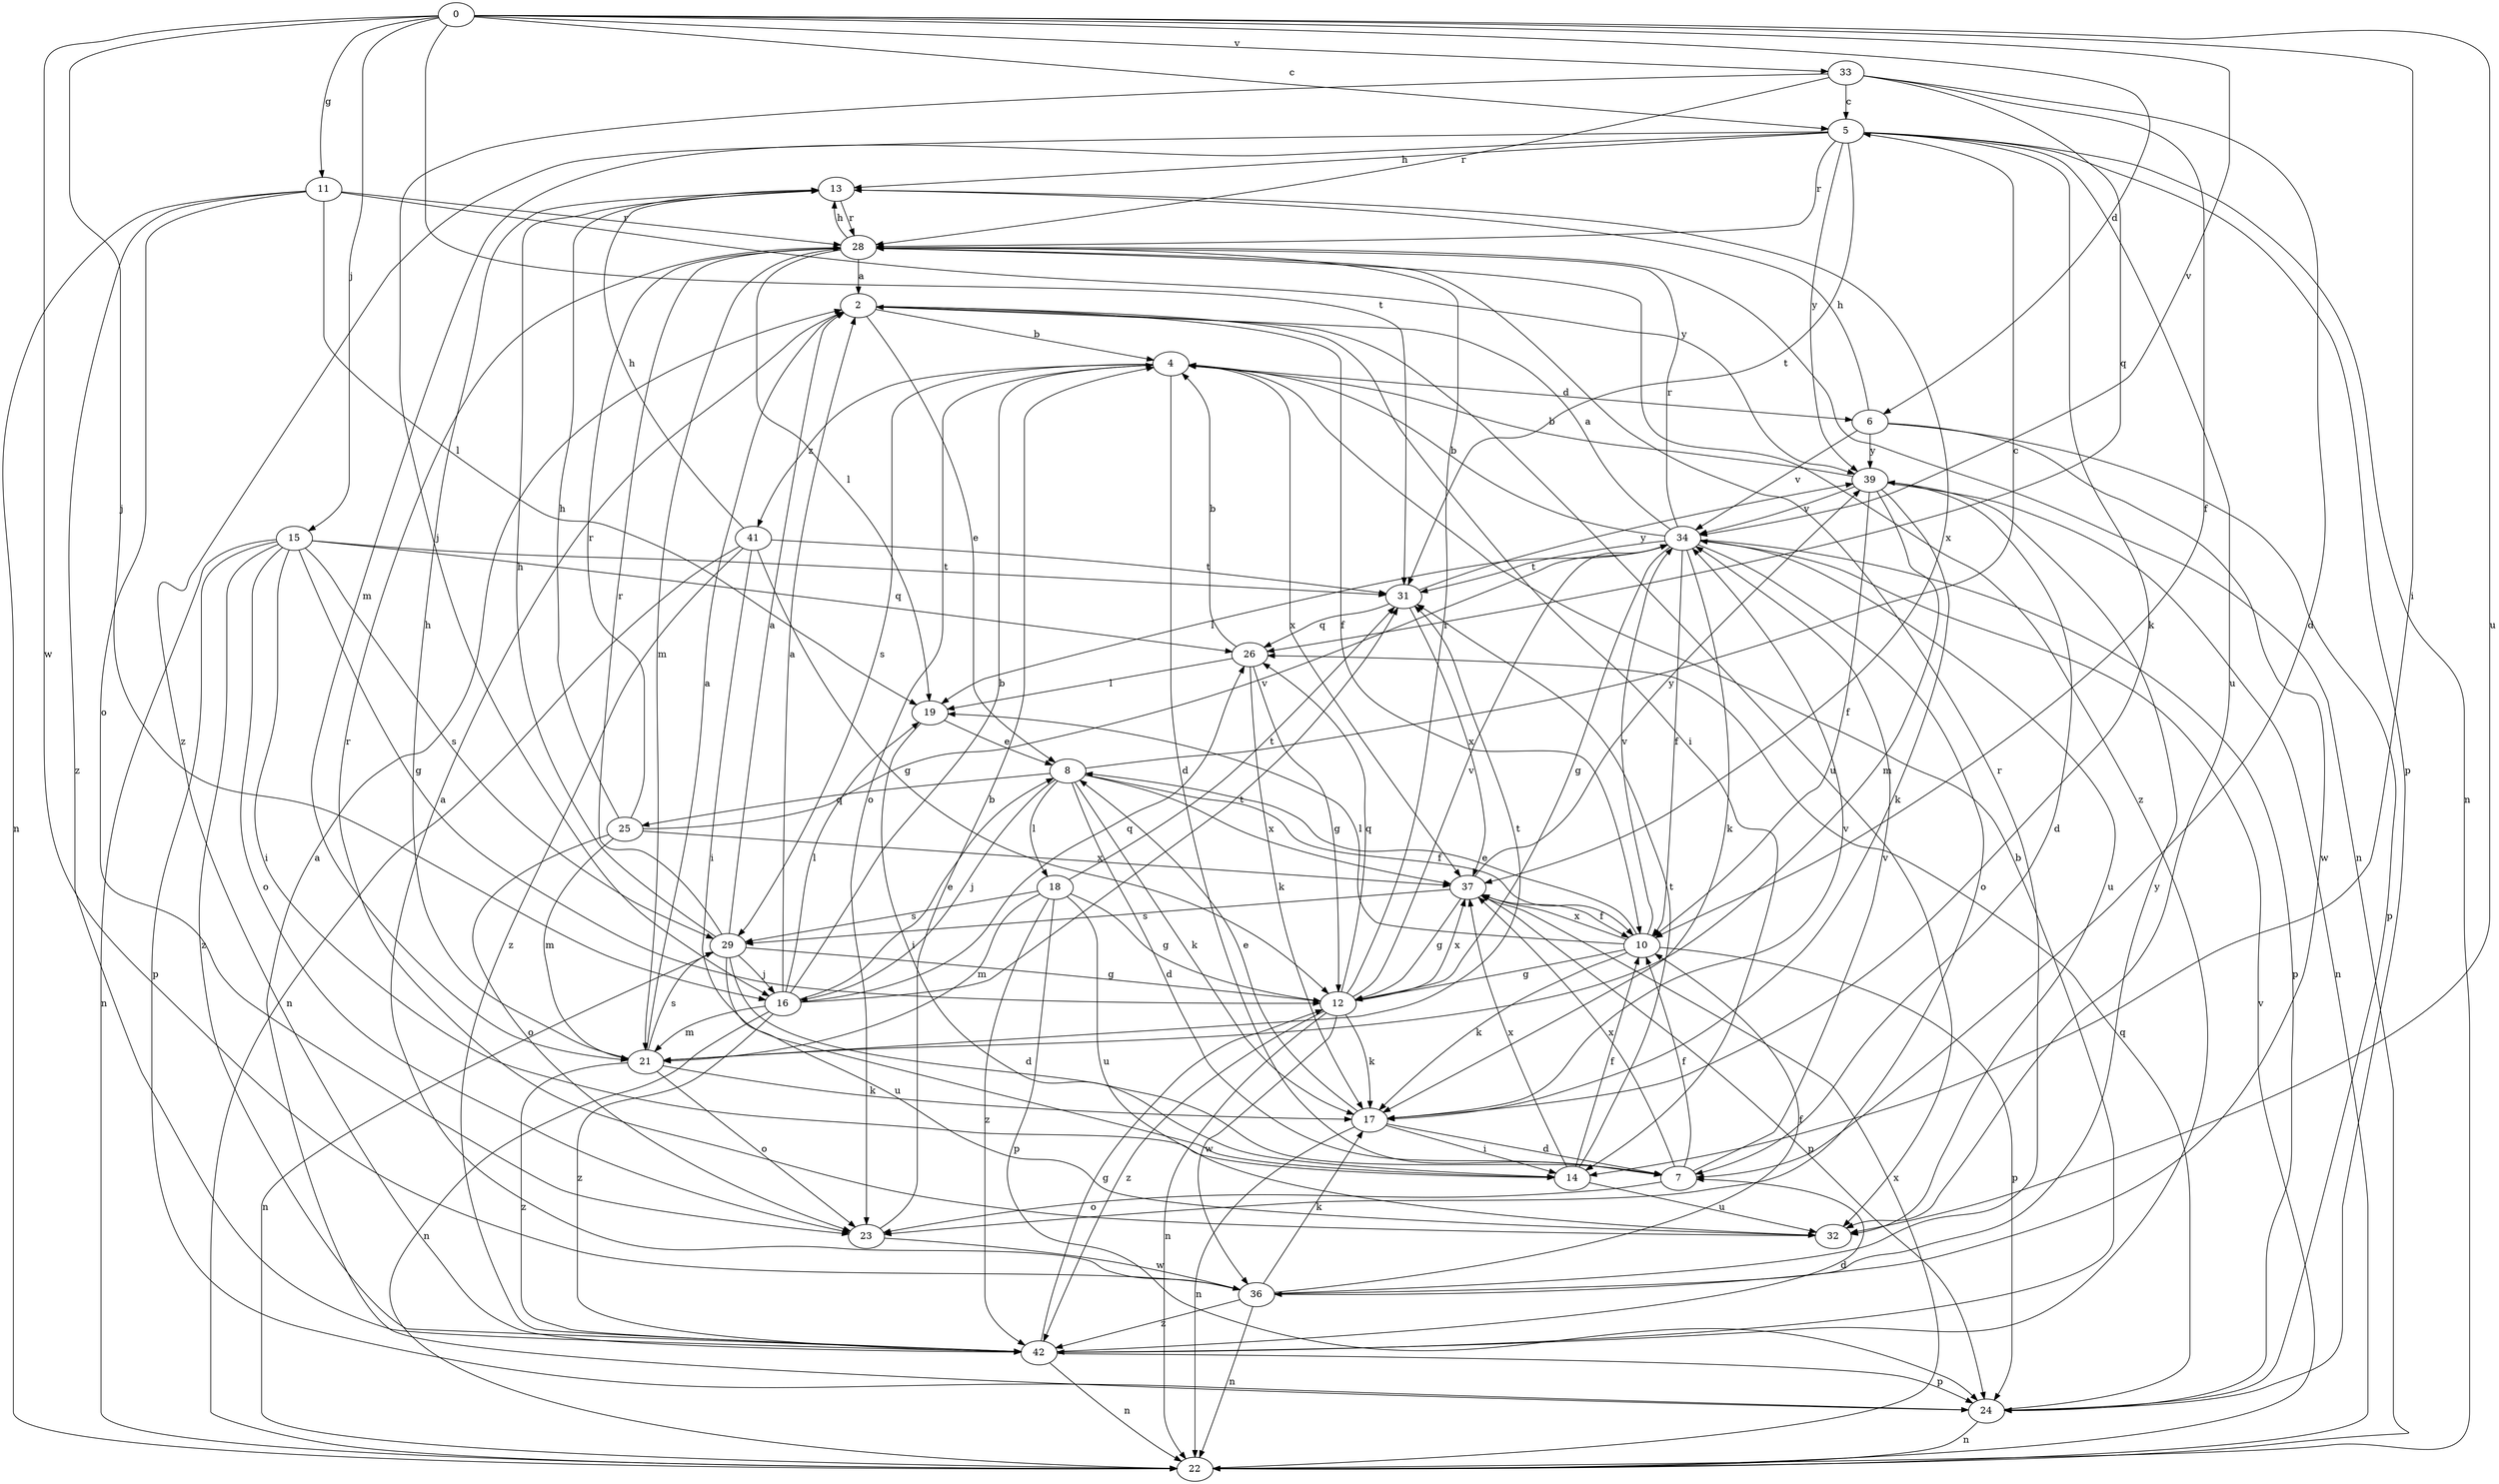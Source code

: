 strict digraph  {
0;
2;
4;
5;
6;
7;
8;
10;
11;
12;
13;
14;
15;
16;
17;
18;
19;
21;
22;
23;
24;
25;
26;
28;
29;
31;
32;
33;
34;
36;
37;
39;
41;
42;
0 -> 5  [label=c];
0 -> 6  [label=d];
0 -> 11  [label=g];
0 -> 14  [label=i];
0 -> 15  [label=j];
0 -> 16  [label=j];
0 -> 31  [label=t];
0 -> 32  [label=u];
0 -> 33  [label=v];
0 -> 34  [label=v];
0 -> 36  [label=w];
2 -> 4  [label=b];
2 -> 8  [label=e];
2 -> 10  [label=f];
2 -> 14  [label=i];
2 -> 32  [label=u];
4 -> 6  [label=d];
4 -> 7  [label=d];
4 -> 23  [label=o];
4 -> 29  [label=s];
4 -> 37  [label=x];
4 -> 41  [label=z];
5 -> 13  [label=h];
5 -> 17  [label=k];
5 -> 21  [label=m];
5 -> 22  [label=n];
5 -> 24  [label=p];
5 -> 28  [label=r];
5 -> 31  [label=t];
5 -> 32  [label=u];
5 -> 39  [label=y];
5 -> 42  [label=z];
6 -> 13  [label=h];
6 -> 24  [label=p];
6 -> 34  [label=v];
6 -> 36  [label=w];
6 -> 39  [label=y];
7 -> 10  [label=f];
7 -> 23  [label=o];
7 -> 34  [label=v];
7 -> 37  [label=x];
8 -> 5  [label=c];
8 -> 7  [label=d];
8 -> 10  [label=f];
8 -> 16  [label=j];
8 -> 17  [label=k];
8 -> 18  [label=l];
8 -> 25  [label=q];
8 -> 37  [label=x];
10 -> 8  [label=e];
10 -> 12  [label=g];
10 -> 17  [label=k];
10 -> 19  [label=l];
10 -> 24  [label=p];
10 -> 34  [label=v];
10 -> 37  [label=x];
11 -> 19  [label=l];
11 -> 22  [label=n];
11 -> 23  [label=o];
11 -> 28  [label=r];
11 -> 39  [label=y];
11 -> 42  [label=z];
12 -> 17  [label=k];
12 -> 22  [label=n];
12 -> 26  [label=q];
12 -> 28  [label=r];
12 -> 34  [label=v];
12 -> 36  [label=w];
12 -> 37  [label=x];
12 -> 42  [label=z];
13 -> 28  [label=r];
13 -> 37  [label=x];
14 -> 10  [label=f];
14 -> 31  [label=t];
14 -> 32  [label=u];
14 -> 37  [label=x];
15 -> 12  [label=g];
15 -> 14  [label=i];
15 -> 22  [label=n];
15 -> 23  [label=o];
15 -> 24  [label=p];
15 -> 26  [label=q];
15 -> 29  [label=s];
15 -> 31  [label=t];
15 -> 42  [label=z];
16 -> 2  [label=a];
16 -> 4  [label=b];
16 -> 8  [label=e];
16 -> 19  [label=l];
16 -> 21  [label=m];
16 -> 22  [label=n];
16 -> 26  [label=q];
16 -> 31  [label=t];
16 -> 42  [label=z];
17 -> 7  [label=d];
17 -> 8  [label=e];
17 -> 14  [label=i];
17 -> 22  [label=n];
17 -> 34  [label=v];
18 -> 12  [label=g];
18 -> 21  [label=m];
18 -> 24  [label=p];
18 -> 29  [label=s];
18 -> 31  [label=t];
18 -> 32  [label=u];
18 -> 42  [label=z];
19 -> 8  [label=e];
19 -> 14  [label=i];
21 -> 2  [label=a];
21 -> 13  [label=h];
21 -> 17  [label=k];
21 -> 23  [label=o];
21 -> 29  [label=s];
21 -> 31  [label=t];
21 -> 42  [label=z];
22 -> 34  [label=v];
22 -> 37  [label=x];
23 -> 4  [label=b];
23 -> 36  [label=w];
24 -> 2  [label=a];
24 -> 22  [label=n];
24 -> 26  [label=q];
25 -> 13  [label=h];
25 -> 21  [label=m];
25 -> 23  [label=o];
25 -> 28  [label=r];
25 -> 34  [label=v];
25 -> 37  [label=x];
26 -> 4  [label=b];
26 -> 12  [label=g];
26 -> 17  [label=k];
26 -> 19  [label=l];
28 -> 2  [label=a];
28 -> 13  [label=h];
28 -> 19  [label=l];
28 -> 21  [label=m];
28 -> 22  [label=n];
28 -> 42  [label=z];
29 -> 2  [label=a];
29 -> 7  [label=d];
29 -> 12  [label=g];
29 -> 13  [label=h];
29 -> 16  [label=j];
29 -> 22  [label=n];
29 -> 28  [label=r];
29 -> 32  [label=u];
31 -> 26  [label=q];
31 -> 37  [label=x];
31 -> 39  [label=y];
32 -> 28  [label=r];
33 -> 5  [label=c];
33 -> 7  [label=d];
33 -> 10  [label=f];
33 -> 16  [label=j];
33 -> 26  [label=q];
33 -> 28  [label=r];
34 -> 2  [label=a];
34 -> 4  [label=b];
34 -> 10  [label=f];
34 -> 12  [label=g];
34 -> 17  [label=k];
34 -> 19  [label=l];
34 -> 23  [label=o];
34 -> 24  [label=p];
34 -> 28  [label=r];
34 -> 31  [label=t];
34 -> 32  [label=u];
36 -> 2  [label=a];
36 -> 10  [label=f];
36 -> 17  [label=k];
36 -> 22  [label=n];
36 -> 28  [label=r];
36 -> 39  [label=y];
36 -> 42  [label=z];
37 -> 10  [label=f];
37 -> 12  [label=g];
37 -> 24  [label=p];
37 -> 29  [label=s];
37 -> 39  [label=y];
39 -> 4  [label=b];
39 -> 7  [label=d];
39 -> 10  [label=f];
39 -> 17  [label=k];
39 -> 21  [label=m];
39 -> 22  [label=n];
39 -> 34  [label=v];
41 -> 12  [label=g];
41 -> 13  [label=h];
41 -> 14  [label=i];
41 -> 22  [label=n];
41 -> 31  [label=t];
41 -> 42  [label=z];
42 -> 4  [label=b];
42 -> 7  [label=d];
42 -> 12  [label=g];
42 -> 22  [label=n];
42 -> 24  [label=p];
}

